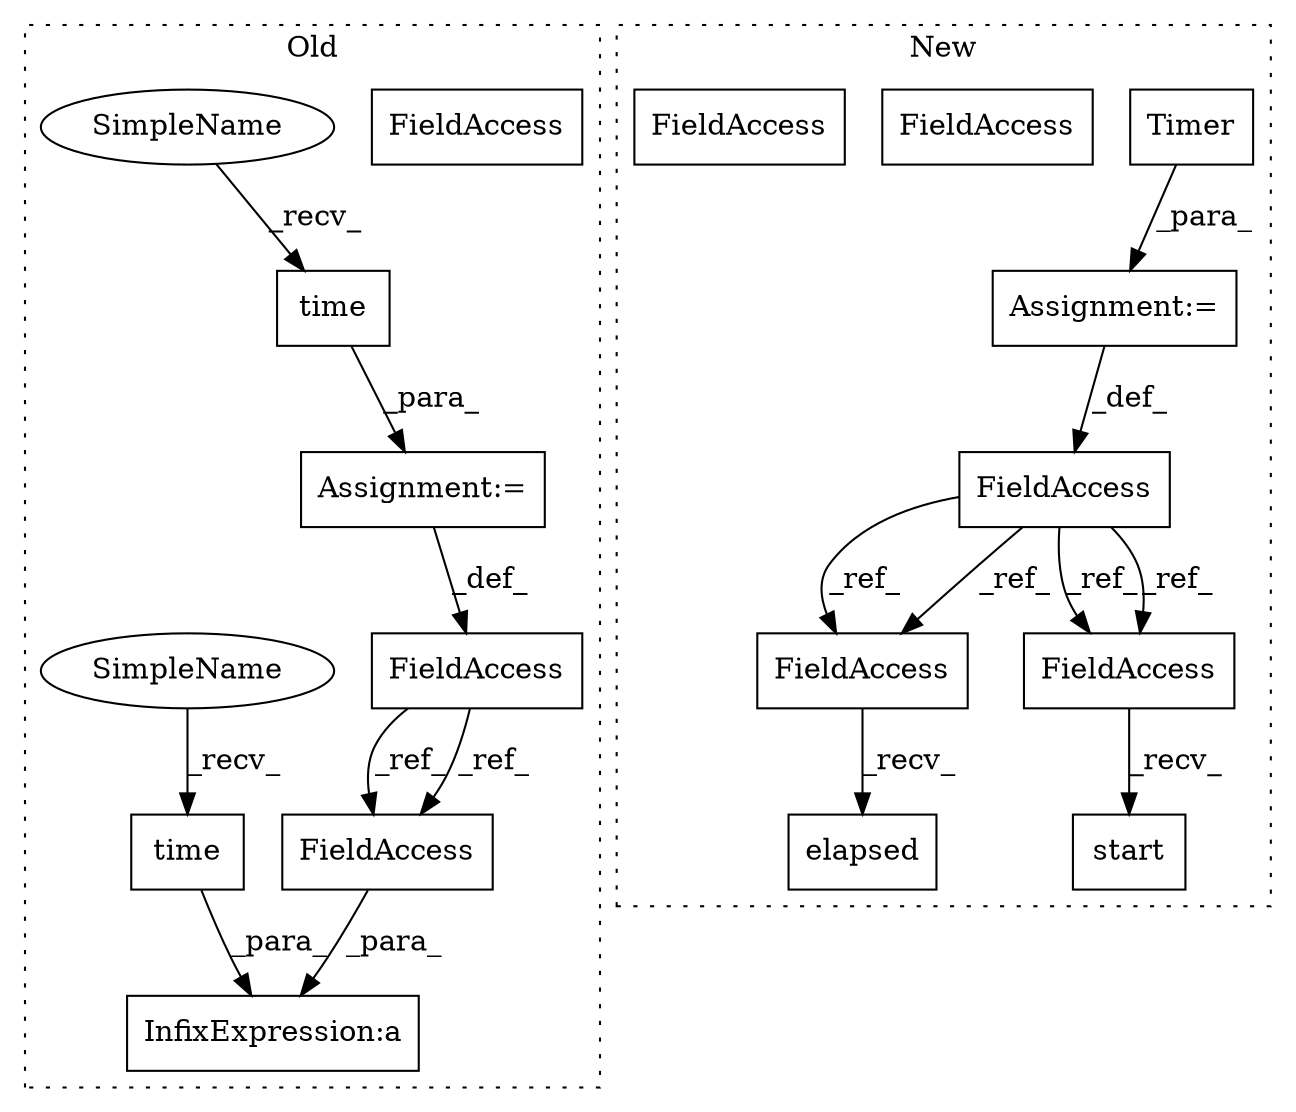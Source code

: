 digraph G {
subgraph cluster0 {
1 [label="time" a="32" s="5830" l="6" shape="box"];
3 [label="InfixExpression:a" a="27" s="5836" l="3" shape="box"];
4 [label="time" a="32" s="5564" l="6" shape="box"];
5 [label="Assignment:=" a="7" s="5558" l="1" shape="box"];
8 [label="FieldAccess" a="22" s="5553" l="5" shape="box"];
9 [label="FieldAccess" a="22" s="5839" l="5" shape="box"];
14 [label="FieldAccess" a="22" s="5839" l="5" shape="box"];
15 [label="SimpleName" a="42" s="5559" l="4" shape="ellipse"];
16 [label="SimpleName" a="42" s="5825" l="4" shape="ellipse"];
label = "Old";
style="dotted";
}
subgraph cluster1 {
2 [label="elapsed" a="32" s="5877" l="9" shape="box"];
6 [label="Timer" a="32" s="5464" l="7" shape="box"];
7 [label="Assignment:=" a="7" s="5463" l="1" shape="box"];
10 [label="FieldAccess" a="22" s="5458" l="5" shape="box"];
11 [label="FieldAccess" a="22" s="5871" l="5" shape="box"];
12 [label="FieldAccess" a="22" s="5603" l="5" shape="box"];
13 [label="start" a="32" s="5609" l="7" shape="box"];
17 [label="FieldAccess" a="22" s="5871" l="5" shape="box"];
18 [label="FieldAccess" a="22" s="5603" l="5" shape="box"];
label = "New";
style="dotted";
}
1 -> 3 [label="_para_"];
4 -> 5 [label="_para_"];
5 -> 8 [label="_def_"];
6 -> 7 [label="_para_"];
7 -> 10 [label="_def_"];
8 -> 14 [label="_ref_"];
8 -> 14 [label="_ref_"];
10 -> 18 [label="_ref_"];
10 -> 18 [label="_ref_"];
10 -> 17 [label="_ref_"];
10 -> 17 [label="_ref_"];
14 -> 3 [label="_para_"];
15 -> 4 [label="_recv_"];
16 -> 1 [label="_recv_"];
17 -> 2 [label="_recv_"];
18 -> 13 [label="_recv_"];
}